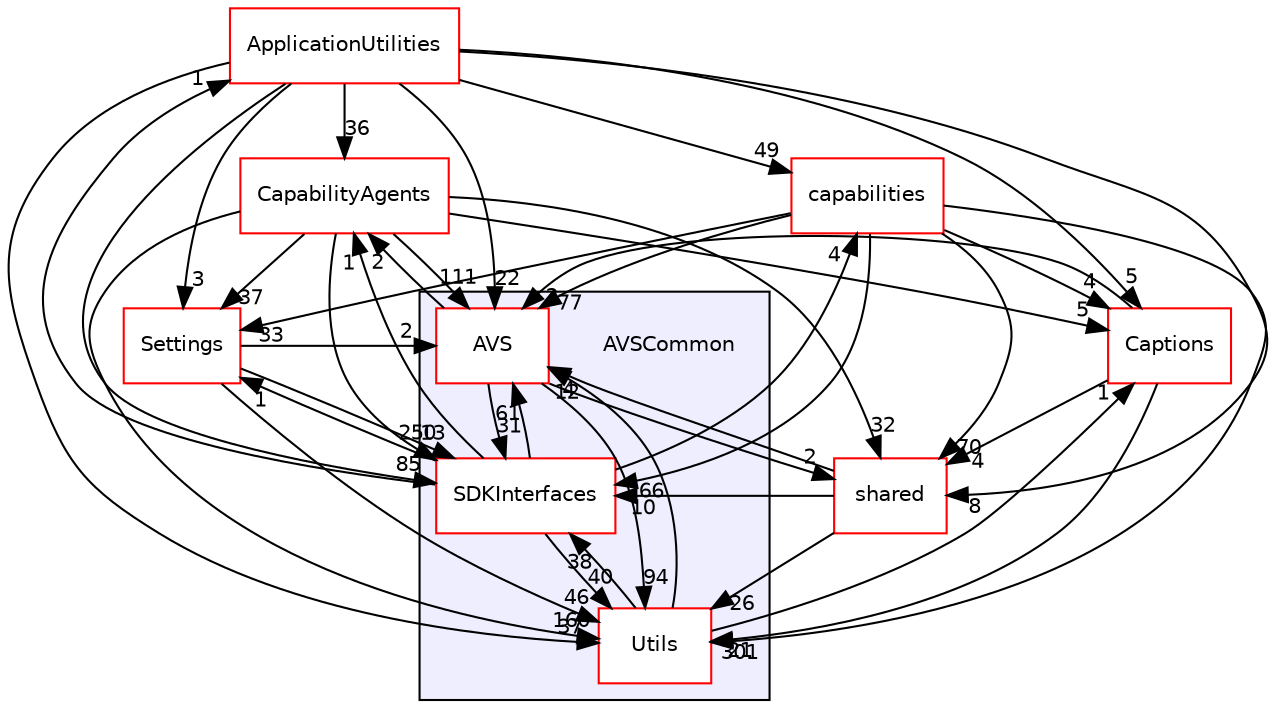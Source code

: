 digraph "/workplace/avs-device-sdk/AVSCommon" {
  compound=true
  node [ fontsize="10", fontname="Helvetica"];
  edge [ labelfontsize="10", labelfontname="Helvetica"];
  subgraph clusterdir_13e65effb2bde530b17b3d5eefcd0266 {
    graph [ bgcolor="#eeeeff", pencolor="black", label="" URL="dir_13e65effb2bde530b17b3d5eefcd0266.html"];
    dir_13e65effb2bde530b17b3d5eefcd0266 [shape=plaintext label="AVSCommon"];
    dir_80711c2a226d5fced33fce22558d3784 [shape=box label="AVS" color="red" fillcolor="white" style="filled" URL="dir_80711c2a226d5fced33fce22558d3784.html"];
    dir_97afc8111b754cf401b73024f872f45d [shape=box label="SDKInterfaces" color="red" fillcolor="white" style="filled" URL="dir_97afc8111b754cf401b73024f872f45d.html"];
    dir_49dd3d9ac5586189aa170bac46425b9c [shape=box label="Utils" color="red" fillcolor="white" style="filled" URL="dir_49dd3d9ac5586189aa170bac46425b9c.html"];
  }
  dir_9982052f7ce695d12571567315b2fafa [shape=box label="shared" fillcolor="white" style="filled" color="red" URL="dir_9982052f7ce695d12571567315b2fafa.html"];
  dir_748b5abbb33df61eda67007924a1a0cb [shape=box label="ApplicationUtilities" fillcolor="white" style="filled" color="red" URL="dir_748b5abbb33df61eda67007924a1a0cb.html"];
  dir_7cf910bd1d7603f12ef47ff650cec893 [shape=box label="CapabilityAgents" fillcolor="white" style="filled" color="red" URL="dir_7cf910bd1d7603f12ef47ff650cec893.html"];
  dir_de0e77330fd0ab33359e90b501923c8e [shape=box label="Captions" fillcolor="white" style="filled" color="red" URL="dir_de0e77330fd0ab33359e90b501923c8e.html"];
  dir_8ae0dd75af039a94f4269584fb8eef13 [shape=box label="Settings" fillcolor="white" style="filled" color="red" URL="dir_8ae0dd75af039a94f4269584fb8eef13.html"];
  dir_55f1e16e469d547c636a522dac21b8a1 [shape=box label="capabilities" fillcolor="white" style="filled" color="red" URL="dir_55f1e16e469d547c636a522dac21b8a1.html"];
  dir_9982052f7ce695d12571567315b2fafa->dir_80711c2a226d5fced33fce22558d3784 [headlabel="4", labeldistance=1.5 headhref="dir_000116_000157.html"];
  dir_9982052f7ce695d12571567315b2fafa->dir_97afc8111b754cf401b73024f872f45d [headlabel="10", labeldistance=1.5 headhref="dir_000116_000018.html"];
  dir_9982052f7ce695d12571567315b2fafa->dir_49dd3d9ac5586189aa170bac46425b9c [headlabel="26", labeldistance=1.5 headhref="dir_000116_000184.html"];
  dir_748b5abbb33df61eda67007924a1a0cb->dir_9982052f7ce695d12571567315b2fafa [headlabel="8", labeldistance=1.5 headhref="dir_000127_000116.html"];
  dir_748b5abbb33df61eda67007924a1a0cb->dir_7cf910bd1d7603f12ef47ff650cec893 [headlabel="36", labeldistance=1.5 headhref="dir_000127_000423.html"];
  dir_748b5abbb33df61eda67007924a1a0cb->dir_80711c2a226d5fced33fce22558d3784 [headlabel="22", labeldistance=1.5 headhref="dir_000127_000157.html"];
  dir_748b5abbb33df61eda67007924a1a0cb->dir_de0e77330fd0ab33359e90b501923c8e [headlabel="5", labeldistance=1.5 headhref="dir_000127_000502.html"];
  dir_748b5abbb33df61eda67007924a1a0cb->dir_97afc8111b754cf401b73024f872f45d [headlabel="85", labeldistance=1.5 headhref="dir_000127_000018.html"];
  dir_748b5abbb33df61eda67007924a1a0cb->dir_49dd3d9ac5586189aa170bac46425b9c [headlabel="37", labeldistance=1.5 headhref="dir_000127_000184.html"];
  dir_748b5abbb33df61eda67007924a1a0cb->dir_8ae0dd75af039a94f4269584fb8eef13 [headlabel="3", labeldistance=1.5 headhref="dir_000127_000709.html"];
  dir_748b5abbb33df61eda67007924a1a0cb->dir_55f1e16e469d547c636a522dac21b8a1 [headlabel="49", labeldistance=1.5 headhref="dir_000127_000163.html"];
  dir_7cf910bd1d7603f12ef47ff650cec893->dir_9982052f7ce695d12571567315b2fafa [headlabel="32", labeldistance=1.5 headhref="dir_000423_000116.html"];
  dir_7cf910bd1d7603f12ef47ff650cec893->dir_80711c2a226d5fced33fce22558d3784 [headlabel="111", labeldistance=1.5 headhref="dir_000423_000157.html"];
  dir_7cf910bd1d7603f12ef47ff650cec893->dir_de0e77330fd0ab33359e90b501923c8e [headlabel="5", labeldistance=1.5 headhref="dir_000423_000502.html"];
  dir_7cf910bd1d7603f12ef47ff650cec893->dir_97afc8111b754cf401b73024f872f45d [headlabel="250", labeldistance=1.5 headhref="dir_000423_000018.html"];
  dir_7cf910bd1d7603f12ef47ff650cec893->dir_49dd3d9ac5586189aa170bac46425b9c [headlabel="160", labeldistance=1.5 headhref="dir_000423_000184.html"];
  dir_7cf910bd1d7603f12ef47ff650cec893->dir_8ae0dd75af039a94f4269584fb8eef13 [headlabel="37", labeldistance=1.5 headhref="dir_000423_000709.html"];
  dir_80711c2a226d5fced33fce22558d3784->dir_9982052f7ce695d12571567315b2fafa [headlabel="2", labeldistance=1.5 headhref="dir_000157_000116.html"];
  dir_80711c2a226d5fced33fce22558d3784->dir_7cf910bd1d7603f12ef47ff650cec893 [headlabel="2", labeldistance=1.5 headhref="dir_000157_000423.html"];
  dir_80711c2a226d5fced33fce22558d3784->dir_97afc8111b754cf401b73024f872f45d [headlabel="31", labeldistance=1.5 headhref="dir_000157_000018.html"];
  dir_80711c2a226d5fced33fce22558d3784->dir_49dd3d9ac5586189aa170bac46425b9c [headlabel="94", labeldistance=1.5 headhref="dir_000157_000184.html"];
  dir_de0e77330fd0ab33359e90b501923c8e->dir_9982052f7ce695d12571567315b2fafa [headlabel="4", labeldistance=1.5 headhref="dir_000502_000116.html"];
  dir_de0e77330fd0ab33359e90b501923c8e->dir_80711c2a226d5fced33fce22558d3784 [headlabel="3", labeldistance=1.5 headhref="dir_000502_000157.html"];
  dir_de0e77330fd0ab33359e90b501923c8e->dir_49dd3d9ac5586189aa170bac46425b9c [headlabel="21", labeldistance=1.5 headhref="dir_000502_000184.html"];
  dir_97afc8111b754cf401b73024f872f45d->dir_748b5abbb33df61eda67007924a1a0cb [headlabel="1", labeldistance=1.5 headhref="dir_000018_000127.html"];
  dir_97afc8111b754cf401b73024f872f45d->dir_7cf910bd1d7603f12ef47ff650cec893 [headlabel="1", labeldistance=1.5 headhref="dir_000018_000423.html"];
  dir_97afc8111b754cf401b73024f872f45d->dir_80711c2a226d5fced33fce22558d3784 [headlabel="61", labeldistance=1.5 headhref="dir_000018_000157.html"];
  dir_97afc8111b754cf401b73024f872f45d->dir_49dd3d9ac5586189aa170bac46425b9c [headlabel="40", labeldistance=1.5 headhref="dir_000018_000184.html"];
  dir_97afc8111b754cf401b73024f872f45d->dir_8ae0dd75af039a94f4269584fb8eef13 [headlabel="1", labeldistance=1.5 headhref="dir_000018_000709.html"];
  dir_97afc8111b754cf401b73024f872f45d->dir_55f1e16e469d547c636a522dac21b8a1 [headlabel="4", labeldistance=1.5 headhref="dir_000018_000163.html"];
  dir_49dd3d9ac5586189aa170bac46425b9c->dir_80711c2a226d5fced33fce22558d3784 [headlabel="12", labeldistance=1.5 headhref="dir_000184_000157.html"];
  dir_49dd3d9ac5586189aa170bac46425b9c->dir_de0e77330fd0ab33359e90b501923c8e [headlabel="1", labeldistance=1.5 headhref="dir_000184_000502.html"];
  dir_49dd3d9ac5586189aa170bac46425b9c->dir_97afc8111b754cf401b73024f872f45d [headlabel="38", labeldistance=1.5 headhref="dir_000184_000018.html"];
  dir_8ae0dd75af039a94f4269584fb8eef13->dir_80711c2a226d5fced33fce22558d3784 [headlabel="2", labeldistance=1.5 headhref="dir_000709_000157.html"];
  dir_8ae0dd75af039a94f4269584fb8eef13->dir_97afc8111b754cf401b73024f872f45d [headlabel="13", labeldistance=1.5 headhref="dir_000709_000018.html"];
  dir_8ae0dd75af039a94f4269584fb8eef13->dir_49dd3d9ac5586189aa170bac46425b9c [headlabel="46", labeldistance=1.5 headhref="dir_000709_000184.html"];
  dir_55f1e16e469d547c636a522dac21b8a1->dir_9982052f7ce695d12571567315b2fafa [headlabel="70", labeldistance=1.5 headhref="dir_000163_000116.html"];
  dir_55f1e16e469d547c636a522dac21b8a1->dir_80711c2a226d5fced33fce22558d3784 [headlabel="77", labeldistance=1.5 headhref="dir_000163_000157.html"];
  dir_55f1e16e469d547c636a522dac21b8a1->dir_de0e77330fd0ab33359e90b501923c8e [headlabel="4", labeldistance=1.5 headhref="dir_000163_000502.html"];
  dir_55f1e16e469d547c636a522dac21b8a1->dir_97afc8111b754cf401b73024f872f45d [headlabel="266", labeldistance=1.5 headhref="dir_000163_000018.html"];
  dir_55f1e16e469d547c636a522dac21b8a1->dir_49dd3d9ac5586189aa170bac46425b9c [headlabel="301", labeldistance=1.5 headhref="dir_000163_000184.html"];
  dir_55f1e16e469d547c636a522dac21b8a1->dir_8ae0dd75af039a94f4269584fb8eef13 [headlabel="33", labeldistance=1.5 headhref="dir_000163_000709.html"];
}
